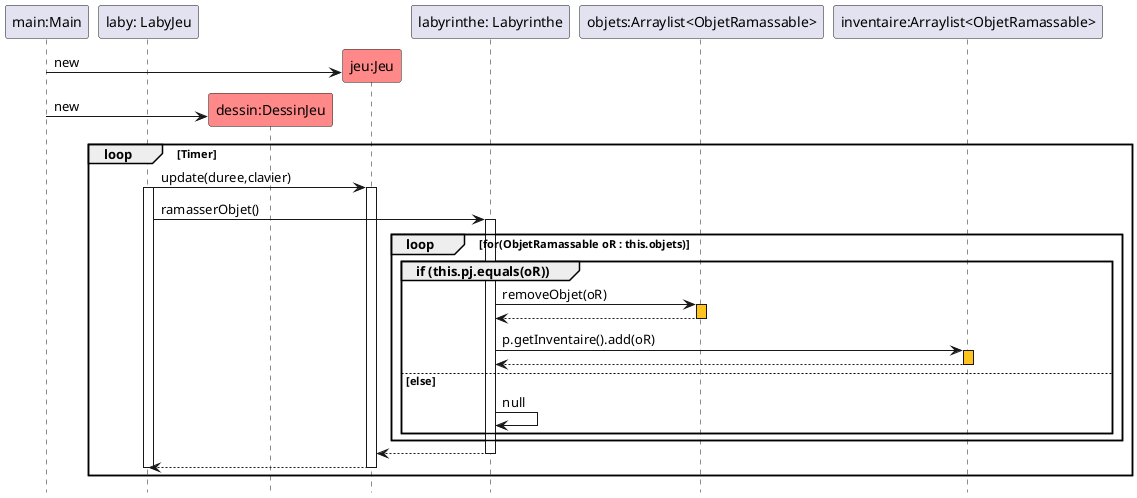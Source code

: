 @startuml
hide footbox

participant "main:Main" as main
participant "laby: LabyJeu" as l
participant "dessin:DessinJeu" as r #FF8888
participant "jeu:Jeu" as game #FF8888
participant "labyrinthe: Labyrinthe" as lab
participant "objets:Arraylist<ObjetRamassable>" as o
participant "inventaire:Arraylist<ObjetRamassable>" as i
create game
main-> game : new
create r
main-> r :new

loop Timer


l -> game : update(duree,clavier)
activate l
activate game

l -> lab : ramasserObjet()
activate lab
loop for(ObjetRamassable oR : this.objets)
group if (this.pj.equals(oR))
lab -> o : removeObjet(oR)
activate o #ffc320
lab <-- o
deactivate o
lab -> i : p.getInventaire().add(oR)
activate i #ffc320
lab <-- i
deactivate i
else else
lab -> lab : null
end group
end loop
game <-- lab
deactivate lab

game --> l
deactivate game
deactivate l






end

deactivate l

@enduml